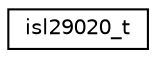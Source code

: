 digraph "Graphical Class Hierarchy"
{
 // LATEX_PDF_SIZE
  edge [fontname="Helvetica",fontsize="10",labelfontname="Helvetica",labelfontsize="10"];
  node [fontname="Helvetica",fontsize="10",shape=record];
  rankdir="LR";
  Node0 [label="isl29020_t",height=0.2,width=0.4,color="black", fillcolor="white", style="filled",URL="$structisl29020__t.html",tooltip="Device descriptor for ISL29020 sensors."];
}
